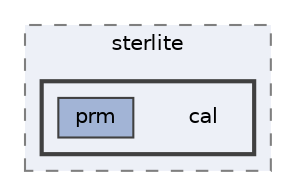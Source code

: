 digraph "repository/prm-core/src/main/java/com/sterlite/cal"
{
 // LATEX_PDF_SIZE
  bgcolor="transparent";
  edge [fontname=Helvetica,fontsize=10,labelfontname=Helvetica,labelfontsize=10];
  node [fontname=Helvetica,fontsize=10,shape=box,height=0.2,width=0.4];
  compound=true
  subgraph clusterdir_4fffb33d244c1fb5453355339e30c182 {
    graph [ bgcolor="#edf0f7", pencolor="grey50", label="sterlite", fontname=Helvetica,fontsize=10 style="filled,dashed", URL="dir_4fffb33d244c1fb5453355339e30c182.html",tooltip=""]
  subgraph clusterdir_91862a0d2f426a956a09593cf4f4e128 {
    graph [ bgcolor="#edf0f7", pencolor="grey25", label="", fontname=Helvetica,fontsize=10 style="filled,bold", URL="dir_91862a0d2f426a956a09593cf4f4e128.html",tooltip=""]
    dir_91862a0d2f426a956a09593cf4f4e128 [shape=plaintext, label="cal"];
  dir_e4c1147a4dd264f82a541130e5a3c073 [label="prm", fillcolor="#a2b4d6", color="grey25", style="filled", URL="dir_e4c1147a4dd264f82a541130e5a3c073.html",tooltip=""];
  }
  }
}
